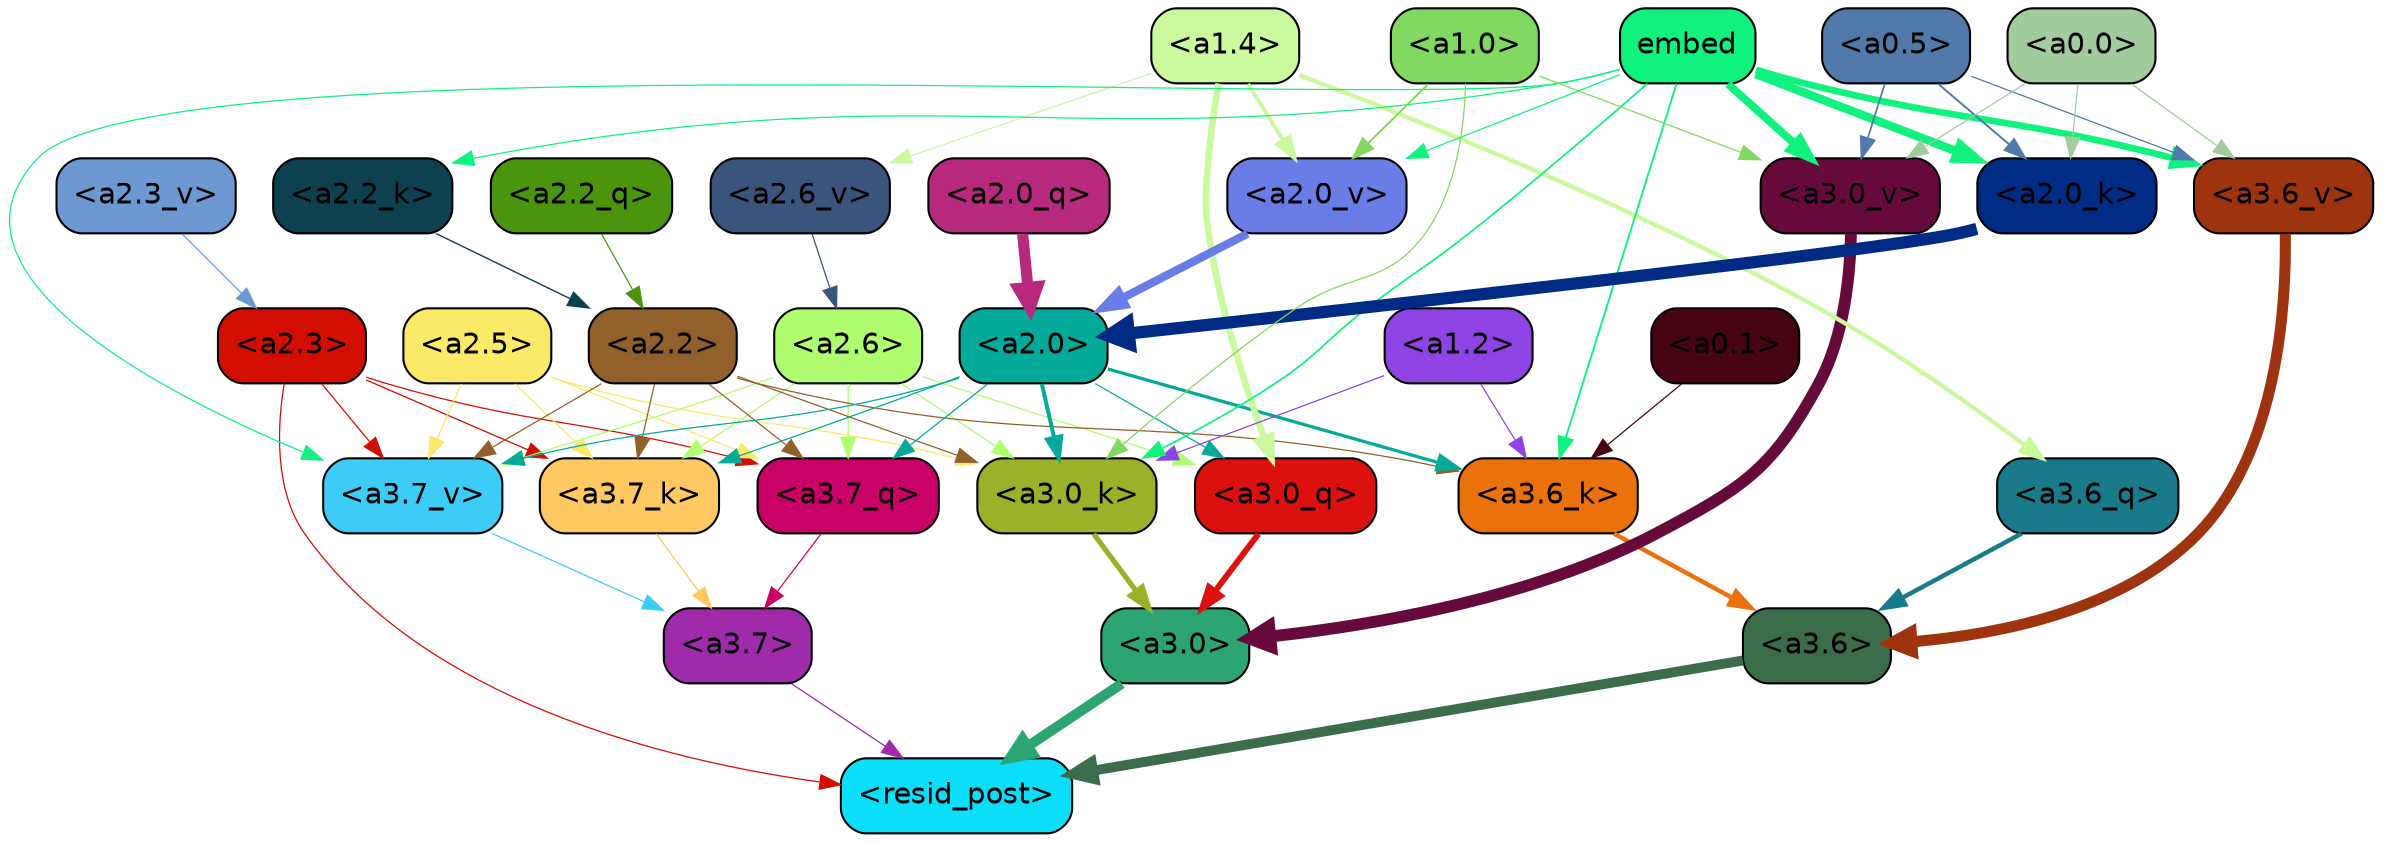 strict digraph "" {
	graph [bgcolor=transparent,
		layout=dot,
		overlap=false,
		splines=true
	];
	"<a3.7>"	[color=black,
		fillcolor="#9f2bab",
		fontname=Helvetica,
		shape=box,
		style="filled, rounded"];
	"<resid_post>"	[color=black,
		fillcolor="#0bdef8",
		fontname=Helvetica,
		shape=box,
		style="filled, rounded"];
	"<a3.7>" -> "<resid_post>"	[color="#9f2bab",
		penwidth=0.6];
	"<a3.6>"	[color=black,
		fillcolor="#3b6d4a",
		fontname=Helvetica,
		shape=box,
		style="filled, rounded"];
	"<a3.6>" -> "<resid_post>"	[color="#3b6d4a",
		penwidth=4.751592040061951];
	"<a3.0>"	[color=black,
		fillcolor="#2da573",
		fontname=Helvetica,
		shape=box,
		style="filled, rounded"];
	"<a3.0>" -> "<resid_post>"	[color="#2da573",
		penwidth=4.904066681861877];
	"<a2.3>"	[color=black,
		fillcolor="#d20e01",
		fontname=Helvetica,
		shape=box,
		style="filled, rounded"];
	"<a2.3>" -> "<resid_post>"	[color="#d20e01",
		penwidth=0.6];
	"<a3.7_q>"	[color=black,
		fillcolor="#c90065",
		fontname=Helvetica,
		shape=box,
		style="filled, rounded"];
	"<a2.3>" -> "<a3.7_q>"	[color="#d20e01",
		penwidth=0.6];
	"<a3.7_k>"	[color=black,
		fillcolor="#fec863",
		fontname=Helvetica,
		shape=box,
		style="filled, rounded"];
	"<a2.3>" -> "<a3.7_k>"	[color="#d20e01",
		penwidth=0.6069068089127541];
	"<a3.7_v>"	[color=black,
		fillcolor="#3cccf6",
		fontname=Helvetica,
		shape=box,
		style="filled, rounded"];
	"<a2.3>" -> "<a3.7_v>"	[color="#d20e01",
		penwidth=0.6];
	"<a3.7_q>" -> "<a3.7>"	[color="#c90065",
		penwidth=0.6];
	"<a3.6_q>"	[color=black,
		fillcolor="#197b8a",
		fontname=Helvetica,
		shape=box,
		style="filled, rounded"];
	"<a3.6_q>" -> "<a3.6>"	[color="#197b8a",
		penwidth=2.160832464694977];
	"<a3.0_q>"	[color=black,
		fillcolor="#dc100e",
		fontname=Helvetica,
		shape=box,
		style="filled, rounded"];
	"<a3.0_q>" -> "<a3.0>"	[color="#dc100e",
		penwidth=2.870753765106201];
	"<a3.7_k>" -> "<a3.7>"	[color="#fec863",
		penwidth=0.6];
	"<a3.6_k>"	[color=black,
		fillcolor="#ea710c",
		fontname=Helvetica,
		shape=box,
		style="filled, rounded"];
	"<a3.6_k>" -> "<a3.6>"	[color="#ea710c",
		penwidth=2.13908451795578];
	"<a3.0_k>"	[color=black,
		fillcolor="#9cb129",
		fontname=Helvetica,
		shape=box,
		style="filled, rounded"];
	"<a3.0_k>" -> "<a3.0>"	[color="#9cb129",
		penwidth=2.520303964614868];
	"<a3.7_v>" -> "<a3.7>"	[color="#3cccf6",
		penwidth=0.6];
	"<a3.6_v>"	[color=black,
		fillcolor="#9e340f",
		fontname=Helvetica,
		shape=box,
		style="filled, rounded"];
	"<a3.6_v>" -> "<a3.6>"	[color="#9e340f",
		penwidth=5.297133803367615];
	"<a3.0_v>"	[color=black,
		fillcolor="#660a3c",
		fontname=Helvetica,
		shape=box,
		style="filled, rounded"];
	"<a3.0_v>" -> "<a3.0>"	[color="#660a3c",
		penwidth=5.680712580680847];
	"<a2.6>"	[color=black,
		fillcolor="#aefe6f",
		fontname=Helvetica,
		shape=box,
		style="filled, rounded"];
	"<a2.6>" -> "<a3.7_q>"	[color="#aefe6f",
		penwidth=0.6];
	"<a2.6>" -> "<a3.0_q>"	[color="#aefe6f",
		penwidth=0.6];
	"<a2.6>" -> "<a3.7_k>"	[color="#aefe6f",
		penwidth=0.6];
	"<a2.6>" -> "<a3.0_k>"	[color="#aefe6f",
		penwidth=0.6];
	"<a2.6>" -> "<a3.7_v>"	[color="#aefe6f",
		penwidth=0.6];
	"<a2.5>"	[color=black,
		fillcolor="#fbea68",
		fontname=Helvetica,
		shape=box,
		style="filled, rounded"];
	"<a2.5>" -> "<a3.7_q>"	[color="#fbea68",
		penwidth=0.6];
	"<a2.5>" -> "<a3.7_k>"	[color="#fbea68",
		penwidth=0.6];
	"<a2.5>" -> "<a3.0_k>"	[color="#fbea68",
		penwidth=0.6];
	"<a2.5>" -> "<a3.7_v>"	[color="#fbea68",
		penwidth=0.6];
	"<a2.2>"	[color=black,
		fillcolor="#91602b",
		fontname=Helvetica,
		shape=box,
		style="filled, rounded"];
	"<a2.2>" -> "<a3.7_q>"	[color="#91602b",
		penwidth=0.6];
	"<a2.2>" -> "<a3.7_k>"	[color="#91602b",
		penwidth=0.6];
	"<a2.2>" -> "<a3.6_k>"	[color="#91602b",
		penwidth=0.6];
	"<a2.2>" -> "<a3.0_k>"	[color="#91602b",
		penwidth=0.6];
	"<a2.2>" -> "<a3.7_v>"	[color="#91602b",
		penwidth=0.6];
	"<a2.0>"	[color=black,
		fillcolor="#03aa99",
		fontname=Helvetica,
		shape=box,
		style="filled, rounded"];
	"<a2.0>" -> "<a3.7_q>"	[color="#03aa99",
		penwidth=0.6];
	"<a2.0>" -> "<a3.0_q>"	[color="#03aa99",
		penwidth=0.6];
	"<a2.0>" -> "<a3.7_k>"	[color="#03aa99",
		penwidth=0.6];
	"<a2.0>" -> "<a3.6_k>"	[color="#03aa99",
		penwidth=1.564806342124939];
	"<a2.0>" -> "<a3.0_k>"	[color="#03aa99",
		penwidth=1.9353990852832794];
	"<a2.0>" -> "<a3.7_v>"	[color="#03aa99",
		penwidth=0.6];
	"<a1.4>"	[color=black,
		fillcolor="#cbfa9e",
		fontname=Helvetica,
		shape=box,
		style="filled, rounded"];
	"<a1.4>" -> "<a3.6_q>"	[color="#cbfa9e",
		penwidth=2.0727532356977463];
	"<a1.4>" -> "<a3.0_q>"	[color="#cbfa9e",
		penwidth=3.1279823780059814];
	"<a2.6_v>"	[color=black,
		fillcolor="#3a547b",
		fontname=Helvetica,
		shape=box,
		style="filled, rounded"];
	"<a1.4>" -> "<a2.6_v>"	[color="#cbfa9e",
		penwidth=0.6];
	"<a2.0_v>"	[color=black,
		fillcolor="#6a7de7",
		fontname=Helvetica,
		shape=box,
		style="filled, rounded"];
	"<a1.4>" -> "<a2.0_v>"	[color="#cbfa9e",
		penwidth=1.9170897603034973];
	"<a1.2>"	[color=black,
		fillcolor="#8d44e2",
		fontname=Helvetica,
		shape=box,
		style="filled, rounded"];
	"<a1.2>" -> "<a3.6_k>"	[color="#8d44e2",
		penwidth=0.6];
	"<a1.2>" -> "<a3.0_k>"	[color="#8d44e2",
		penwidth=0.6];
	"<a0.1>"	[color=black,
		fillcolor="#460311",
		fontname=Helvetica,
		shape=box,
		style="filled, rounded"];
	"<a0.1>" -> "<a3.6_k>"	[color="#460311",
		penwidth=0.6];
	embed	[color=black,
		fillcolor="#0ff37e",
		fontname=Helvetica,
		shape=box,
		style="filled, rounded"];
	embed -> "<a3.6_k>"	[color="#0ff37e",
		penwidth=0.8915999233722687];
	embed -> "<a3.0_k>"	[color="#0ff37e",
		penwidth=0.832088902592659];
	embed -> "<a3.7_v>"	[color="#0ff37e",
		penwidth=0.6];
	embed -> "<a3.6_v>"	[color="#0ff37e",
		penwidth=3.1840110421180725];
	embed -> "<a3.0_v>"	[color="#0ff37e",
		penwidth=3.8132747188210487];
	"<a2.2_k>"	[color=black,
		fillcolor="#0d414f",
		fontname=Helvetica,
		shape=box,
		style="filled, rounded"];
	embed -> "<a2.2_k>"	[color="#0ff37e",
		penwidth=0.6];
	"<a2.0_k>"	[color=black,
		fillcolor="#002b84",
		fontname=Helvetica,
		shape=box,
		style="filled, rounded"];
	embed -> "<a2.0_k>"	[color="#0ff37e",
		penwidth=4.084526404738426];
	embed -> "<a2.0_v>"	[color="#0ff37e",
		penwidth=0.6];
	"<a1.0>"	[color=black,
		fillcolor="#82d962",
		fontname=Helvetica,
		shape=box,
		style="filled, rounded"];
	"<a1.0>" -> "<a3.0_k>"	[color="#82d962",
		penwidth=0.6];
	"<a1.0>" -> "<a3.0_v>"	[color="#82d962",
		penwidth=0.6];
	"<a1.0>" -> "<a2.0_v>"	[color="#82d962",
		penwidth=0.9450988052412868];
	"<a0.5>"	[color=black,
		fillcolor="#517aab",
		fontname=Helvetica,
		shape=box,
		style="filled, rounded"];
	"<a0.5>" -> "<a3.6_v>"	[color="#517aab",
		penwidth=0.6];
	"<a0.5>" -> "<a3.0_v>"	[color="#517aab",
		penwidth=0.8331108838319778];
	"<a0.5>" -> "<a2.0_k>"	[color="#517aab",
		penwidth=0.9412797391414642];
	"<a0.0>"	[color=black,
		fillcolor="#a2cc9d",
		fontname=Helvetica,
		shape=box,
		style="filled, rounded"];
	"<a0.0>" -> "<a3.6_v>"	[color="#a2cc9d",
		penwidth=0.6];
	"<a0.0>" -> "<a3.0_v>"	[color="#a2cc9d",
		penwidth=0.6];
	"<a0.0>" -> "<a2.0_k>"	[color="#a2cc9d",
		penwidth=0.6];
	"<a2.2_q>"	[color=black,
		fillcolor="#4a940e",
		fontname=Helvetica,
		shape=box,
		style="filled, rounded"];
	"<a2.2_q>" -> "<a2.2>"	[color="#4a940e",
		penwidth=0.6];
	"<a2.0_q>"	[color=black,
		fillcolor="#b6297d",
		fontname=Helvetica,
		shape=box,
		style="filled, rounded"];
	"<a2.0_q>" -> "<a2.0>"	[color="#b6297d",
		penwidth=5.29856276512146];
	"<a2.2_k>" -> "<a2.2>"	[color="#0d414f",
		penwidth=0.6722683310508728];
	"<a2.0_k>" -> "<a2.0>"	[color="#002b84",
		penwidth=5.859246134757996];
	"<a2.6_v>" -> "<a2.6>"	[color="#3a547b",
		penwidth=0.6];
	"<a2.3_v>"	[color=black,
		fillcolor="#6e98d1",
		fontname=Helvetica,
		shape=box,
		style="filled, rounded"];
	"<a2.3_v>" -> "<a2.3>"	[color="#6e98d1",
		penwidth=0.6];
	"<a2.0_v>" -> "<a2.0>"	[color="#6a7de7",
		penwidth=3.9621697664260864];
}
